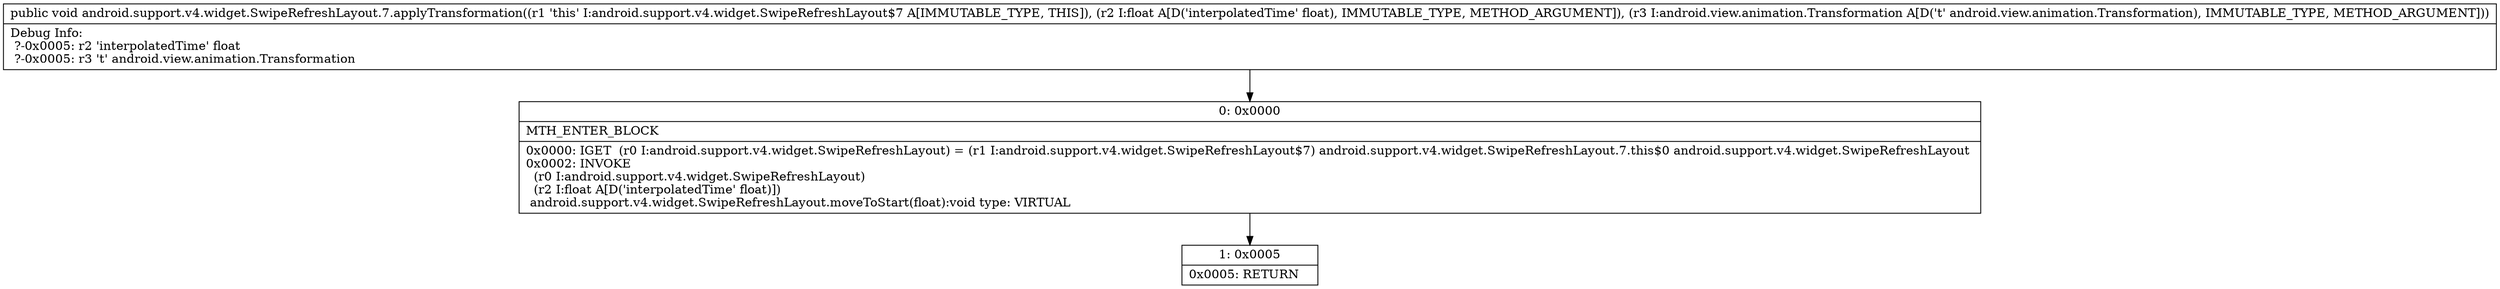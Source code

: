 digraph "CFG forandroid.support.v4.widget.SwipeRefreshLayout.7.applyTransformation(FLandroid\/view\/animation\/Transformation;)V" {
Node_0 [shape=record,label="{0\:\ 0x0000|MTH_ENTER_BLOCK\l|0x0000: IGET  (r0 I:android.support.v4.widget.SwipeRefreshLayout) = (r1 I:android.support.v4.widget.SwipeRefreshLayout$7) android.support.v4.widget.SwipeRefreshLayout.7.this$0 android.support.v4.widget.SwipeRefreshLayout \l0x0002: INVOKE  \l  (r0 I:android.support.v4.widget.SwipeRefreshLayout)\l  (r2 I:float A[D('interpolatedTime' float)])\l android.support.v4.widget.SwipeRefreshLayout.moveToStart(float):void type: VIRTUAL \l}"];
Node_1 [shape=record,label="{1\:\ 0x0005|0x0005: RETURN   \l}"];
MethodNode[shape=record,label="{public void android.support.v4.widget.SwipeRefreshLayout.7.applyTransformation((r1 'this' I:android.support.v4.widget.SwipeRefreshLayout$7 A[IMMUTABLE_TYPE, THIS]), (r2 I:float A[D('interpolatedTime' float), IMMUTABLE_TYPE, METHOD_ARGUMENT]), (r3 I:android.view.animation.Transformation A[D('t' android.view.animation.Transformation), IMMUTABLE_TYPE, METHOD_ARGUMENT]))  | Debug Info:\l  ?\-0x0005: r2 'interpolatedTime' float\l  ?\-0x0005: r3 't' android.view.animation.Transformation\l}"];
MethodNode -> Node_0;
Node_0 -> Node_1;
}

